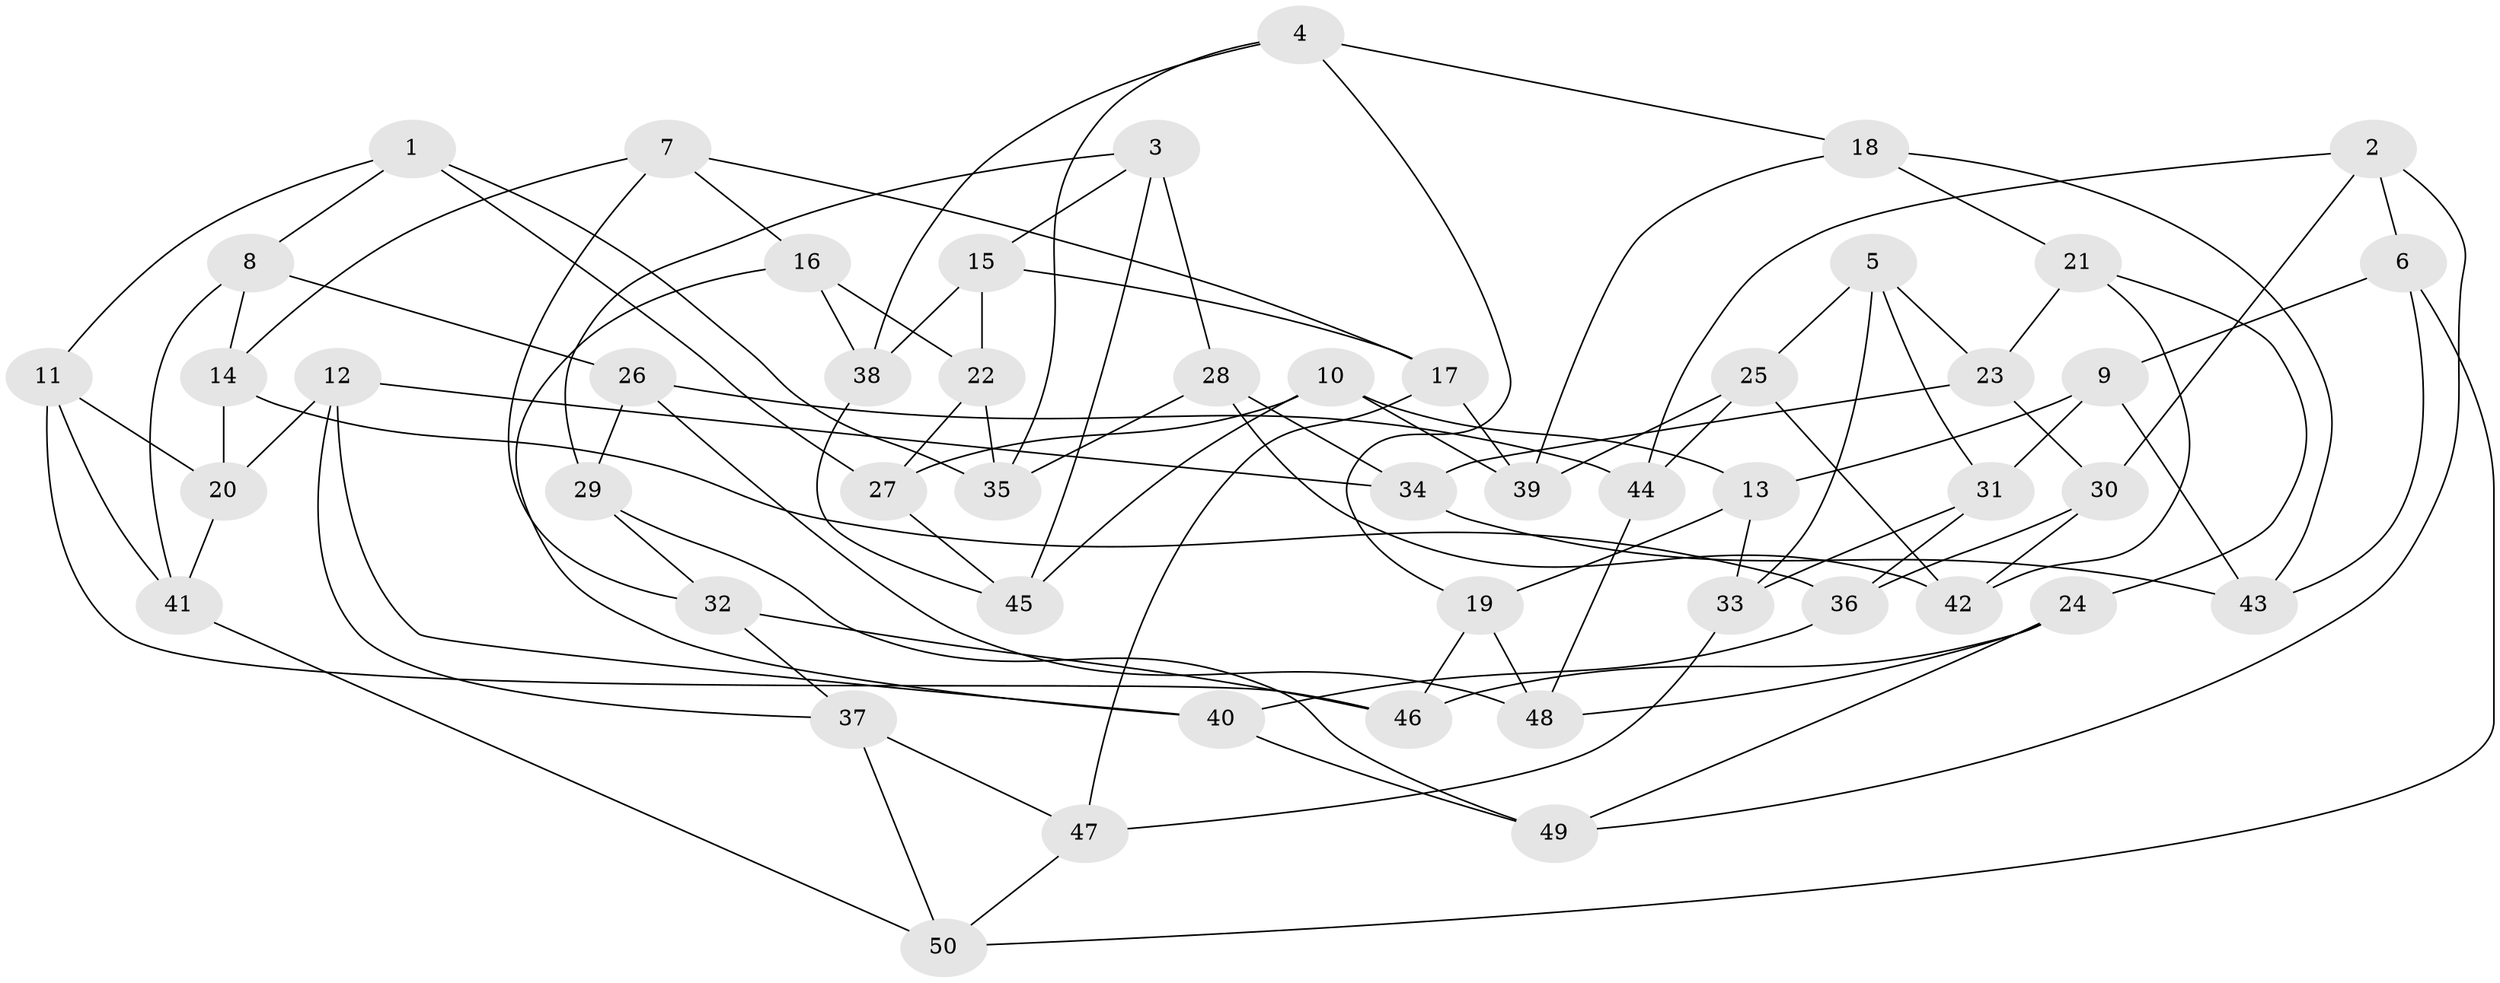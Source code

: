 // coarse degree distribution, {4: 0.125, 7: 0.3125, 5: 0.1875, 6: 0.25, 8: 0.125}
// Generated by graph-tools (version 1.1) at 2025/38/03/04/25 23:38:17]
// undirected, 50 vertices, 100 edges
graph export_dot {
  node [color=gray90,style=filled];
  1;
  2;
  3;
  4;
  5;
  6;
  7;
  8;
  9;
  10;
  11;
  12;
  13;
  14;
  15;
  16;
  17;
  18;
  19;
  20;
  21;
  22;
  23;
  24;
  25;
  26;
  27;
  28;
  29;
  30;
  31;
  32;
  33;
  34;
  35;
  36;
  37;
  38;
  39;
  40;
  41;
  42;
  43;
  44;
  45;
  46;
  47;
  48;
  49;
  50;
  1 -- 35;
  1 -- 11;
  1 -- 27;
  1 -- 8;
  2 -- 6;
  2 -- 30;
  2 -- 44;
  2 -- 49;
  3 -- 15;
  3 -- 45;
  3 -- 29;
  3 -- 28;
  4 -- 18;
  4 -- 19;
  4 -- 38;
  4 -- 35;
  5 -- 31;
  5 -- 23;
  5 -- 33;
  5 -- 25;
  6 -- 43;
  6 -- 9;
  6 -- 50;
  7 -- 14;
  7 -- 16;
  7 -- 32;
  7 -- 17;
  8 -- 14;
  8 -- 26;
  8 -- 41;
  9 -- 13;
  9 -- 31;
  9 -- 43;
  10 -- 27;
  10 -- 39;
  10 -- 13;
  10 -- 45;
  11 -- 20;
  11 -- 41;
  11 -- 46;
  12 -- 37;
  12 -- 34;
  12 -- 40;
  12 -- 20;
  13 -- 33;
  13 -- 19;
  14 -- 20;
  14 -- 36;
  15 -- 38;
  15 -- 22;
  15 -- 17;
  16 -- 38;
  16 -- 40;
  16 -- 22;
  17 -- 47;
  17 -- 39;
  18 -- 43;
  18 -- 21;
  18 -- 39;
  19 -- 46;
  19 -- 48;
  20 -- 41;
  21 -- 24;
  21 -- 42;
  21 -- 23;
  22 -- 27;
  22 -- 35;
  23 -- 30;
  23 -- 34;
  24 -- 49;
  24 -- 46;
  24 -- 48;
  25 -- 42;
  25 -- 44;
  25 -- 39;
  26 -- 29;
  26 -- 44;
  26 -- 48;
  27 -- 45;
  28 -- 42;
  28 -- 34;
  28 -- 35;
  29 -- 49;
  29 -- 32;
  30 -- 42;
  30 -- 36;
  31 -- 33;
  31 -- 36;
  32 -- 37;
  32 -- 46;
  33 -- 47;
  34 -- 43;
  36 -- 40;
  37 -- 50;
  37 -- 47;
  38 -- 45;
  40 -- 49;
  41 -- 50;
  44 -- 48;
  47 -- 50;
}
